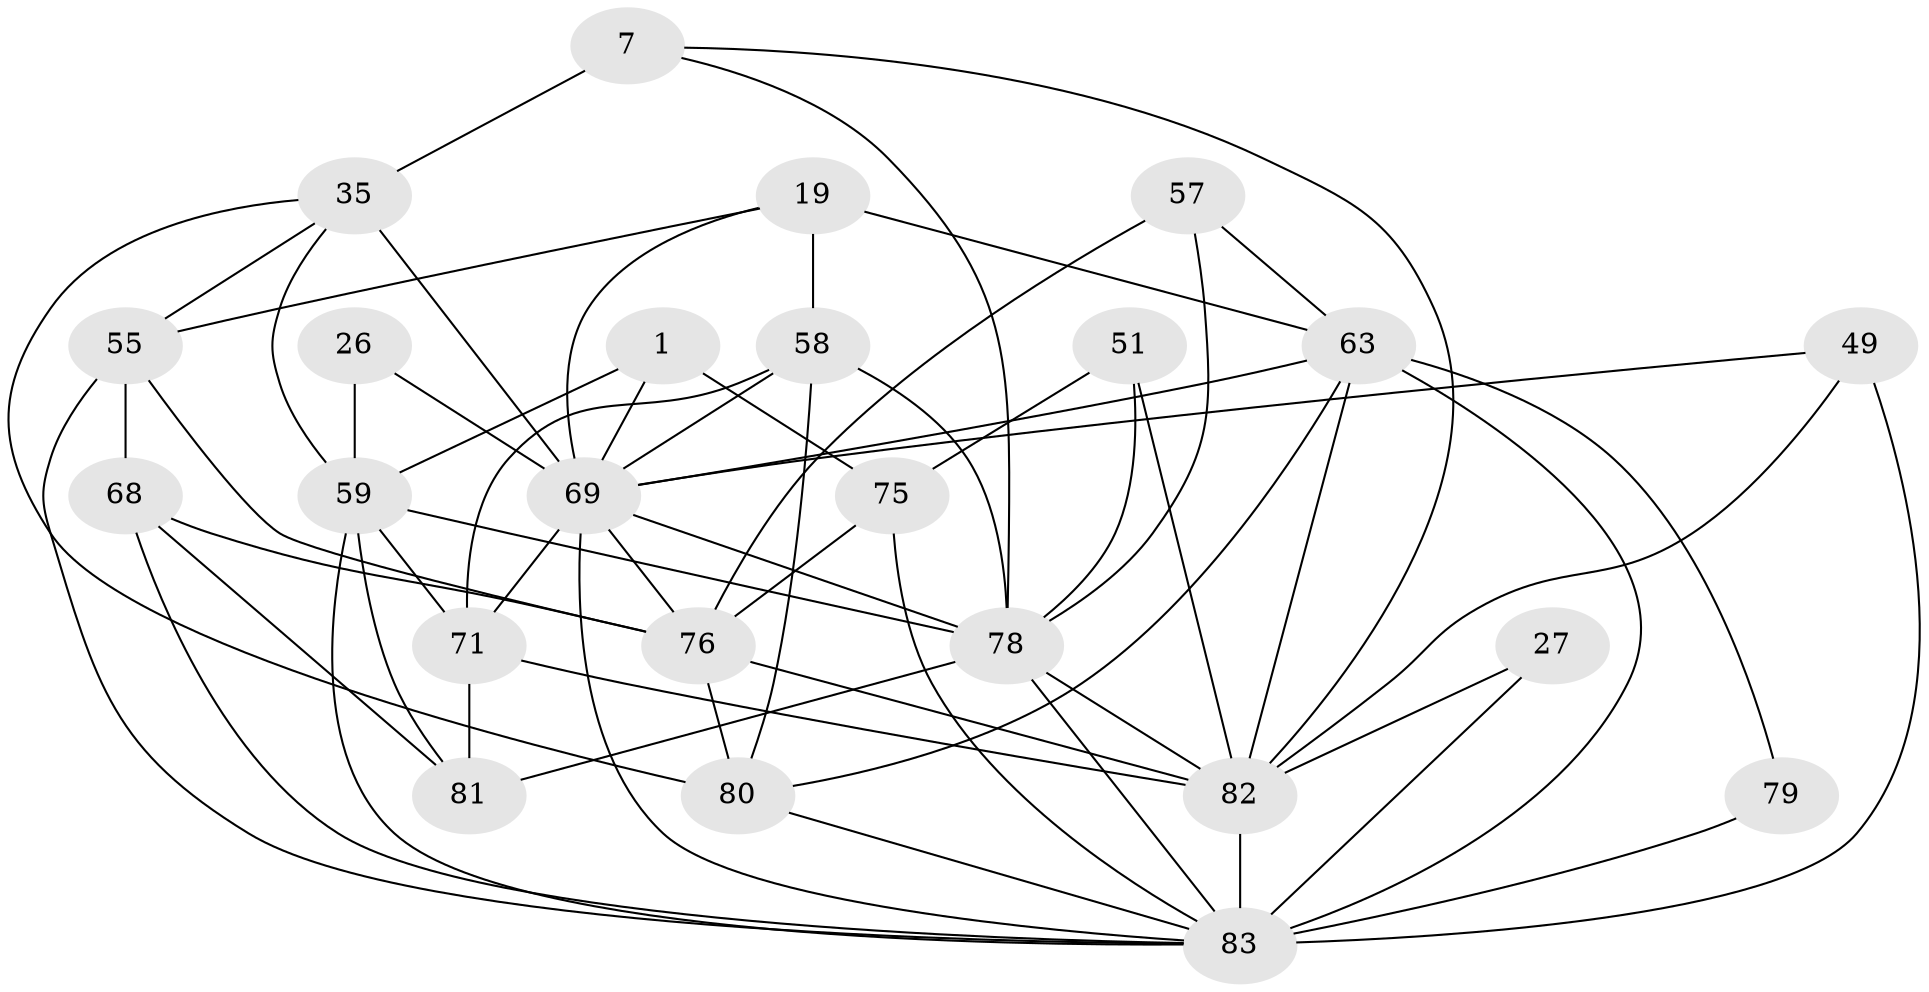 // original degree distribution, {4: 1.0}
// Generated by graph-tools (version 1.1) at 2025/01/03/04/25 22:01:24]
// undirected, 24 vertices, 62 edges
graph export_dot {
graph [start="1"]
  node [color=gray90,style=filled];
  1;
  7;
  19 [super="+2"];
  26 [super="+24"];
  27;
  35 [super="+3"];
  49;
  51;
  55 [super="+16"];
  57;
  58 [super="+13+52"];
  59 [super="+56+29"];
  63 [super="+31+42"];
  68 [super="+10+61"];
  69 [super="+50"];
  71 [super="+44"];
  75 [super="+70"];
  76 [super="+67+62"];
  78 [super="+73+53"];
  79 [super="+74"];
  80 [super="+8+46"];
  81 [super="+14"];
  82 [super="+72"];
  83 [super="+65+77"];
  1 -- 75 [weight=2];
  1 -- 59;
  1 -- 69;
  7 -- 35 [weight=2];
  7 -- 78;
  7 -- 82;
  19 -- 55;
  19 -- 58 [weight=2];
  19 -- 69;
  19 -- 63 [weight=2];
  26 -- 59 [weight=4];
  26 -- 69 [weight=2];
  27 -- 82 [weight=3];
  27 -- 83;
  35 -- 55;
  35 -- 59;
  35 -- 69;
  35 -- 80;
  49 -- 82;
  49 -- 83 [weight=2];
  49 -- 69;
  51 -- 75 [weight=2];
  51 -- 82;
  51 -- 78;
  55 -- 68 [weight=2];
  55 -- 83;
  55 -- 76;
  57 -- 63;
  57 -- 78;
  57 -- 76 [weight=2];
  58 -- 80 [weight=2];
  58 -- 71 [weight=2];
  58 -- 69;
  58 -- 78 [weight=3];
  59 -- 71;
  59 -- 81;
  59 -- 83 [weight=3];
  59 -- 78;
  63 -- 83 [weight=3];
  63 -- 80 [weight=3];
  63 -- 82;
  63 -- 69;
  63 -- 79;
  68 -- 81 [weight=2];
  68 -- 76;
  68 -- 83 [weight=3];
  69 -- 83;
  69 -- 71;
  69 -- 76 [weight=4];
  69 -- 78 [weight=2];
  71 -- 81;
  71 -- 82;
  75 -- 83;
  75 -- 76;
  76 -- 80 [weight=5];
  76 -- 82 [weight=2];
  78 -- 81 [weight=4];
  78 -- 82 [weight=2];
  78 -- 83;
  79 -- 83 [weight=5];
  80 -- 83;
  82 -- 83 [weight=2];
}
